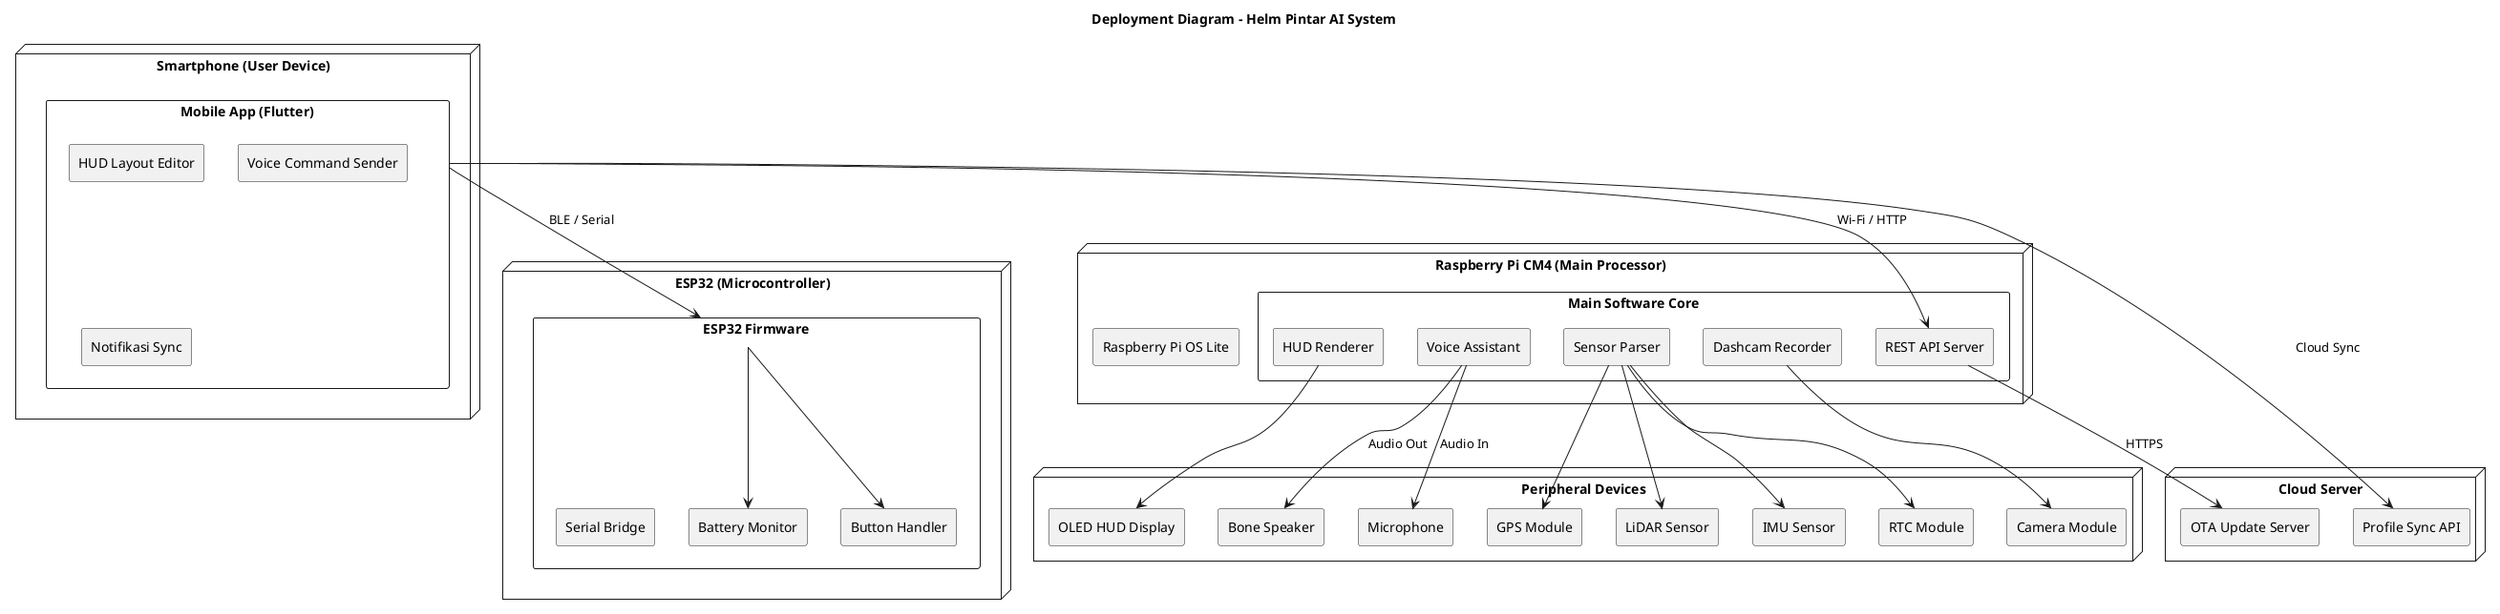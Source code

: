@startuml
title Deployment Diagram – Helm Pintar AI System

skinparam componentStyle rectangle

' ------------------- Nodes -------------------
node "Raspberry Pi CM4 (Main Processor)" {
  component "Main Software Core" {
    [HUD Renderer]
    [Voice Assistant]
    [Sensor Parser]
    [REST API Server]
    [Dashcam Recorder]
  }
  [Raspberry Pi OS Lite]
}

node "ESP32 (Microcontroller)" {
  component "ESP32 Firmware" {
    [Battery Monitor]
    [Button Handler]
    [Serial Bridge]
  }
}

node "Smartphone (User Device)" {
  component "Mobile App (Flutter)" {
    [HUD Layout Editor]
    [Voice Command Sender]
    [Notifikasi Sync]
  }
}

node "Cloud Server" {
  [Profile Sync API]
  [OTA Update Server]
}

node "Peripheral Devices" {
  [GPS Module]
  [LiDAR Sensor]
  [IMU Sensor]
  [RTC Module]
  [OLED HUD Display]
  [Camera Module]
  [Bone Speaker]
  [Microphone]
}

' ------------------- Relationships -------------------
[Voice Assistant] --> [Microphone] : Audio In
[Voice Assistant] --> [Bone Speaker] : Audio Out
[Sensor Parser] --> [LiDAR Sensor]
[Sensor Parser] --> [GPS Module]
[Sensor Parser] --> [IMU Sensor]
[Sensor Parser] --> [RTC Module]
[Dashcam Recorder] --> [Camera Module]
[HUD Renderer] --> [OLED HUD Display]
[ESP32 Firmware] --> [Battery Monitor]
[ESP32 Firmware] --> [Button Handler]
[Mobile App (Flutter)] --> [REST API Server] : Wi-Fi / HTTP
[Mobile App (Flutter)] --> [ESP32 Firmware] : BLE / Serial
[REST API Server] --> [OTA Update Server] : HTTPS
[Mobile App (Flutter)] --> [Profile Sync API] : Cloud Sync

@enduml
